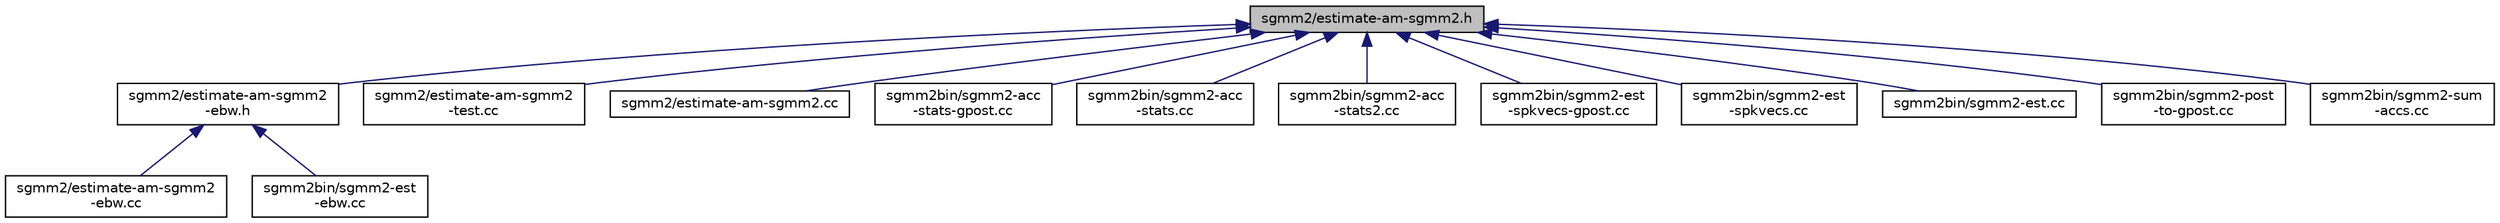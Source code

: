 digraph "sgmm2/estimate-am-sgmm2.h"
{
  edge [fontname="Helvetica",fontsize="10",labelfontname="Helvetica",labelfontsize="10"];
  node [fontname="Helvetica",fontsize="10",shape=record];
  Node72 [label="sgmm2/estimate-am-sgmm2.h",height=0.2,width=0.4,color="black", fillcolor="grey75", style="filled", fontcolor="black"];
  Node72 -> Node73 [dir="back",color="midnightblue",fontsize="10",style="solid",fontname="Helvetica"];
  Node73 [label="sgmm2/estimate-am-sgmm2\l-ebw.h",height=0.2,width=0.4,color="black", fillcolor="white", style="filled",URL="$estimate-am-sgmm2-ebw_8h.html"];
  Node73 -> Node74 [dir="back",color="midnightblue",fontsize="10",style="solid",fontname="Helvetica"];
  Node74 [label="sgmm2/estimate-am-sgmm2\l-ebw.cc",height=0.2,width=0.4,color="black", fillcolor="white", style="filled",URL="$estimate-am-sgmm2-ebw_8cc.html"];
  Node73 -> Node75 [dir="back",color="midnightblue",fontsize="10",style="solid",fontname="Helvetica"];
  Node75 [label="sgmm2bin/sgmm2-est\l-ebw.cc",height=0.2,width=0.4,color="black", fillcolor="white", style="filled",URL="$sgmm2-est-ebw_8cc.html"];
  Node72 -> Node76 [dir="back",color="midnightblue",fontsize="10",style="solid",fontname="Helvetica"];
  Node76 [label="sgmm2/estimate-am-sgmm2\l-test.cc",height=0.2,width=0.4,color="black", fillcolor="white", style="filled",URL="$estimate-am-sgmm2-test_8cc.html"];
  Node72 -> Node77 [dir="back",color="midnightblue",fontsize="10",style="solid",fontname="Helvetica"];
  Node77 [label="sgmm2/estimate-am-sgmm2.cc",height=0.2,width=0.4,color="black", fillcolor="white", style="filled",URL="$estimate-am-sgmm2_8cc.html"];
  Node72 -> Node78 [dir="back",color="midnightblue",fontsize="10",style="solid",fontname="Helvetica"];
  Node78 [label="sgmm2bin/sgmm2-acc\l-stats-gpost.cc",height=0.2,width=0.4,color="black", fillcolor="white", style="filled",URL="$sgmm2-acc-stats-gpost_8cc.html"];
  Node72 -> Node79 [dir="back",color="midnightblue",fontsize="10",style="solid",fontname="Helvetica"];
  Node79 [label="sgmm2bin/sgmm2-acc\l-stats.cc",height=0.2,width=0.4,color="black", fillcolor="white", style="filled",URL="$sgmm2-acc-stats_8cc.html"];
  Node72 -> Node80 [dir="back",color="midnightblue",fontsize="10",style="solid",fontname="Helvetica"];
  Node80 [label="sgmm2bin/sgmm2-acc\l-stats2.cc",height=0.2,width=0.4,color="black", fillcolor="white", style="filled",URL="$sgmm2-acc-stats2_8cc.html"];
  Node72 -> Node81 [dir="back",color="midnightblue",fontsize="10",style="solid",fontname="Helvetica"];
  Node81 [label="sgmm2bin/sgmm2-est\l-spkvecs-gpost.cc",height=0.2,width=0.4,color="black", fillcolor="white", style="filled",URL="$sgmm2-est-spkvecs-gpost_8cc.html"];
  Node72 -> Node82 [dir="back",color="midnightblue",fontsize="10",style="solid",fontname="Helvetica"];
  Node82 [label="sgmm2bin/sgmm2-est\l-spkvecs.cc",height=0.2,width=0.4,color="black", fillcolor="white", style="filled",URL="$sgmm2-est-spkvecs_8cc.html"];
  Node72 -> Node83 [dir="back",color="midnightblue",fontsize="10",style="solid",fontname="Helvetica"];
  Node83 [label="sgmm2bin/sgmm2-est.cc",height=0.2,width=0.4,color="black", fillcolor="white", style="filled",URL="$sgmm2-est_8cc.html"];
  Node72 -> Node84 [dir="back",color="midnightblue",fontsize="10",style="solid",fontname="Helvetica"];
  Node84 [label="sgmm2bin/sgmm2-post\l-to-gpost.cc",height=0.2,width=0.4,color="black", fillcolor="white", style="filled",URL="$sgmm2-post-to-gpost_8cc.html"];
  Node72 -> Node85 [dir="back",color="midnightblue",fontsize="10",style="solid",fontname="Helvetica"];
  Node85 [label="sgmm2bin/sgmm2-sum\l-accs.cc",height=0.2,width=0.4,color="black", fillcolor="white", style="filled",URL="$sgmm2-sum-accs_8cc.html"];
}
